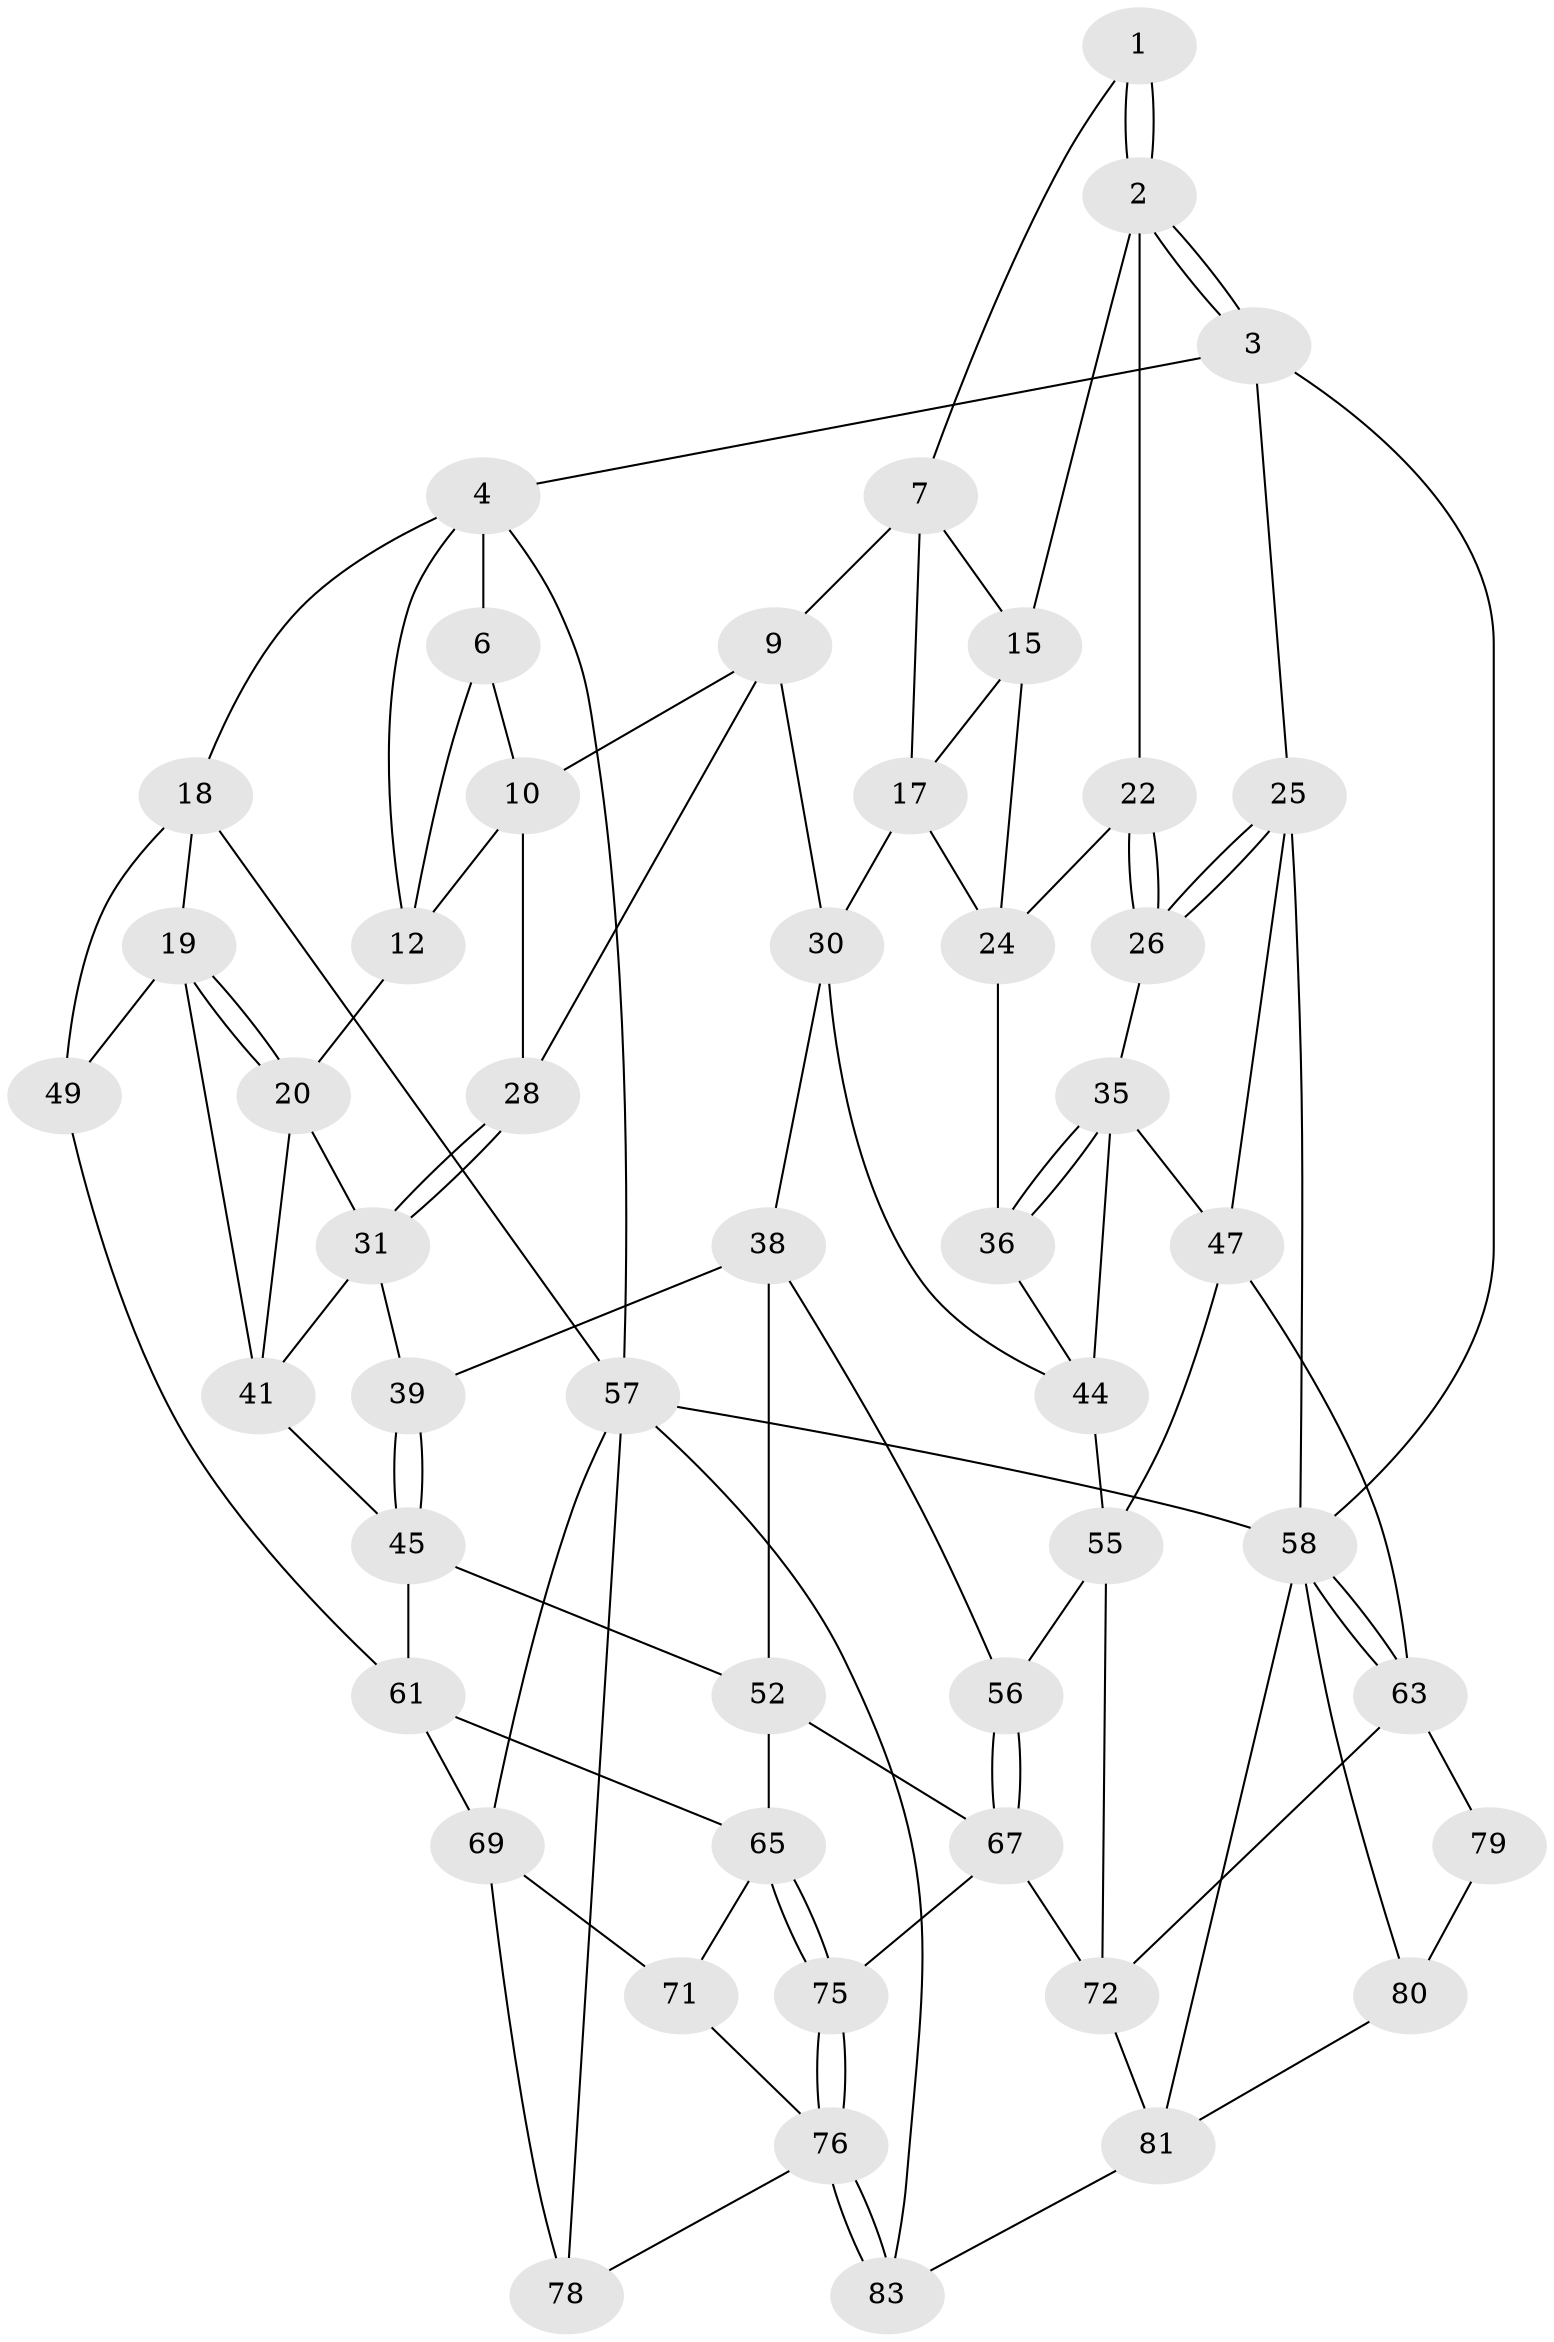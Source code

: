 // Generated by graph-tools (version 1.1) at 2025/52/02/27/25 19:52:44]
// undirected, 49 vertices, 105 edges
graph export_dot {
graph [start="1"]
  node [color=gray90,style=filled];
  1 [pos="+0.7106846374300896+0"];
  2 [pos="+0.8664211313167844+0",super="+14"];
  3 [pos="+1+0"];
  4 [pos="+0+0",super="+5"];
  6 [pos="+0.5174728018977008+0",super="+11"];
  7 [pos="+0.654922676910788+0.05567713671181046",super="+8"];
  9 [pos="+0.5944470155058191+0.0860248563794384",super="+27"];
  10 [pos="+0.569452979671674+0.05234252484814126",super="+21"];
  12 [pos="+0.47873421983798115+0.10474261489852286",super="+13"];
  15 [pos="+0.686470534979786+0.0742327714564767",super="+16"];
  17 [pos="+0.6423946475473271+0.12995377341480166",super="+29"];
  18 [pos="+0+0",super="+50"];
  19 [pos="+0.1787258056397393+0.1947504821153865",super="+43"];
  20 [pos="+0.3252453425426375+0.08020435771973934",super="+32"];
  22 [pos="+0.8384654988328234+0.04131453248477516",super="+23"];
  24 [pos="+0.7349622948899035+0.13665879636198797",super="+33"];
  25 [pos="+1+0.2153557316902405",super="+46"];
  26 [pos="+0.9478379268550857+0.14023953662207608",super="+34"];
  28 [pos="+0.47717156735077326+0.143081715428491"];
  30 [pos="+0.5825915530703693+0.2161079192369166",super="+37"];
  31 [pos="+0.4701043308451981+0.14708529953616117",super="+40"];
  35 [pos="+0.8398695162146013+0.31738274397809535",super="+48"];
  36 [pos="+0.7225709998873824+0.22705368381266694"];
  38 [pos="+0.52971683013039+0.3140030692564175",super="+51"];
  39 [pos="+0.5119724014822511+0.3100304543182817"];
  41 [pos="+0.3849970835768042+0.22507356526618155",super="+42"];
  44 [pos="+0.5920200914196878+0.32706983215232444",super="+54"];
  45 [pos="+0.28009523844049344+0.38126704143693474",super="+53"];
  47 [pos="+0.87510801320165+0.37012815081895795",super="+59"];
  49 [pos="+0.06734337492437854+0.4120350291208648"];
  52 [pos="+0.35957490324552227+0.5031726071838702",super="+64"];
  55 [pos="+0.6620237726829463+0.4709659458261822",super="+60"];
  56 [pos="+0.5609937248335678+0.5474839790879501"];
  57 [pos="+0+0.7688574620808869",super="+86"];
  58 [pos="+1+0.7557160700323088",super="+85"];
  61 [pos="+0.2635596097620351+0.5281986788526852",super="+62"];
  63 [pos="+1+0.7547074593873127",super="+74"];
  65 [pos="+0.33239264835622545+0.7426464111054091",super="+66"];
  67 [pos="+0.5741501096029025+0.7150336053085696",super="+68"];
  69 [pos="+0.10115400889781755+0.6911867627018959",super="+70"];
  71 [pos="+0.10997884299606273+0.6939763651642684"];
  72 [pos="+0.7791637847722535+0.6505235453719561",super="+73"];
  75 [pos="+0.4062733279558963+0.8777339092131992"];
  76 [pos="+0.3928831616113644+0.9476683966106632",super="+77"];
  78 [pos="+0.07139340127412323+0.8952544207852676"];
  79 [pos="+0.9778867112023271+0.8136737678738615"];
  80 [pos="+0.7466594485845234+0.8528415828676945",super="+84"];
  81 [pos="+0.7366797447544349+0.8491409492122441",super="+82"];
  83 [pos="+0.39471168660081846+1"];
  1 -- 2;
  1 -- 2;
  1 -- 7;
  2 -- 3;
  2 -- 3;
  2 -- 22;
  2 -- 15;
  3 -- 4;
  3 -- 25;
  3 -- 58;
  4 -- 18;
  4 -- 57;
  4 -- 6;
  4 -- 12;
  6 -- 10;
  6 -- 12;
  7 -- 15;
  7 -- 9;
  7 -- 17;
  9 -- 10;
  9 -- 28;
  9 -- 30;
  10 -- 12;
  10 -- 28;
  12 -- 20;
  15 -- 24;
  15 -- 17;
  17 -- 24;
  17 -- 30;
  18 -- 19;
  18 -- 49;
  18 -- 57;
  19 -- 20;
  19 -- 20;
  19 -- 41;
  19 -- 49;
  20 -- 41;
  20 -- 31;
  22 -- 26 [weight=2];
  22 -- 26;
  22 -- 24;
  24 -- 36;
  25 -- 26;
  25 -- 26;
  25 -- 58;
  25 -- 47;
  26 -- 35;
  28 -- 31;
  28 -- 31;
  30 -- 38;
  30 -- 44;
  31 -- 41;
  31 -- 39;
  35 -- 36;
  35 -- 36;
  35 -- 47;
  35 -- 44;
  36 -- 44;
  38 -- 39;
  38 -- 56;
  38 -- 52;
  39 -- 45;
  39 -- 45;
  41 -- 45;
  44 -- 55;
  45 -- 61;
  45 -- 52;
  47 -- 63;
  47 -- 55;
  49 -- 61;
  52 -- 65;
  52 -- 67;
  55 -- 56;
  55 -- 72;
  56 -- 67;
  56 -- 67;
  57 -- 69;
  57 -- 58;
  57 -- 83;
  57 -- 78;
  58 -- 63;
  58 -- 63;
  58 -- 80;
  58 -- 81;
  61 -- 69;
  61 -- 65;
  63 -- 72;
  63 -- 79;
  65 -- 75;
  65 -- 75;
  65 -- 71;
  67 -- 75;
  67 -- 72;
  69 -- 71;
  69 -- 78;
  71 -- 76;
  72 -- 81;
  75 -- 76;
  75 -- 76;
  76 -- 83;
  76 -- 83;
  76 -- 78;
  79 -- 80 [weight=2];
  80 -- 81;
  81 -- 83;
}
